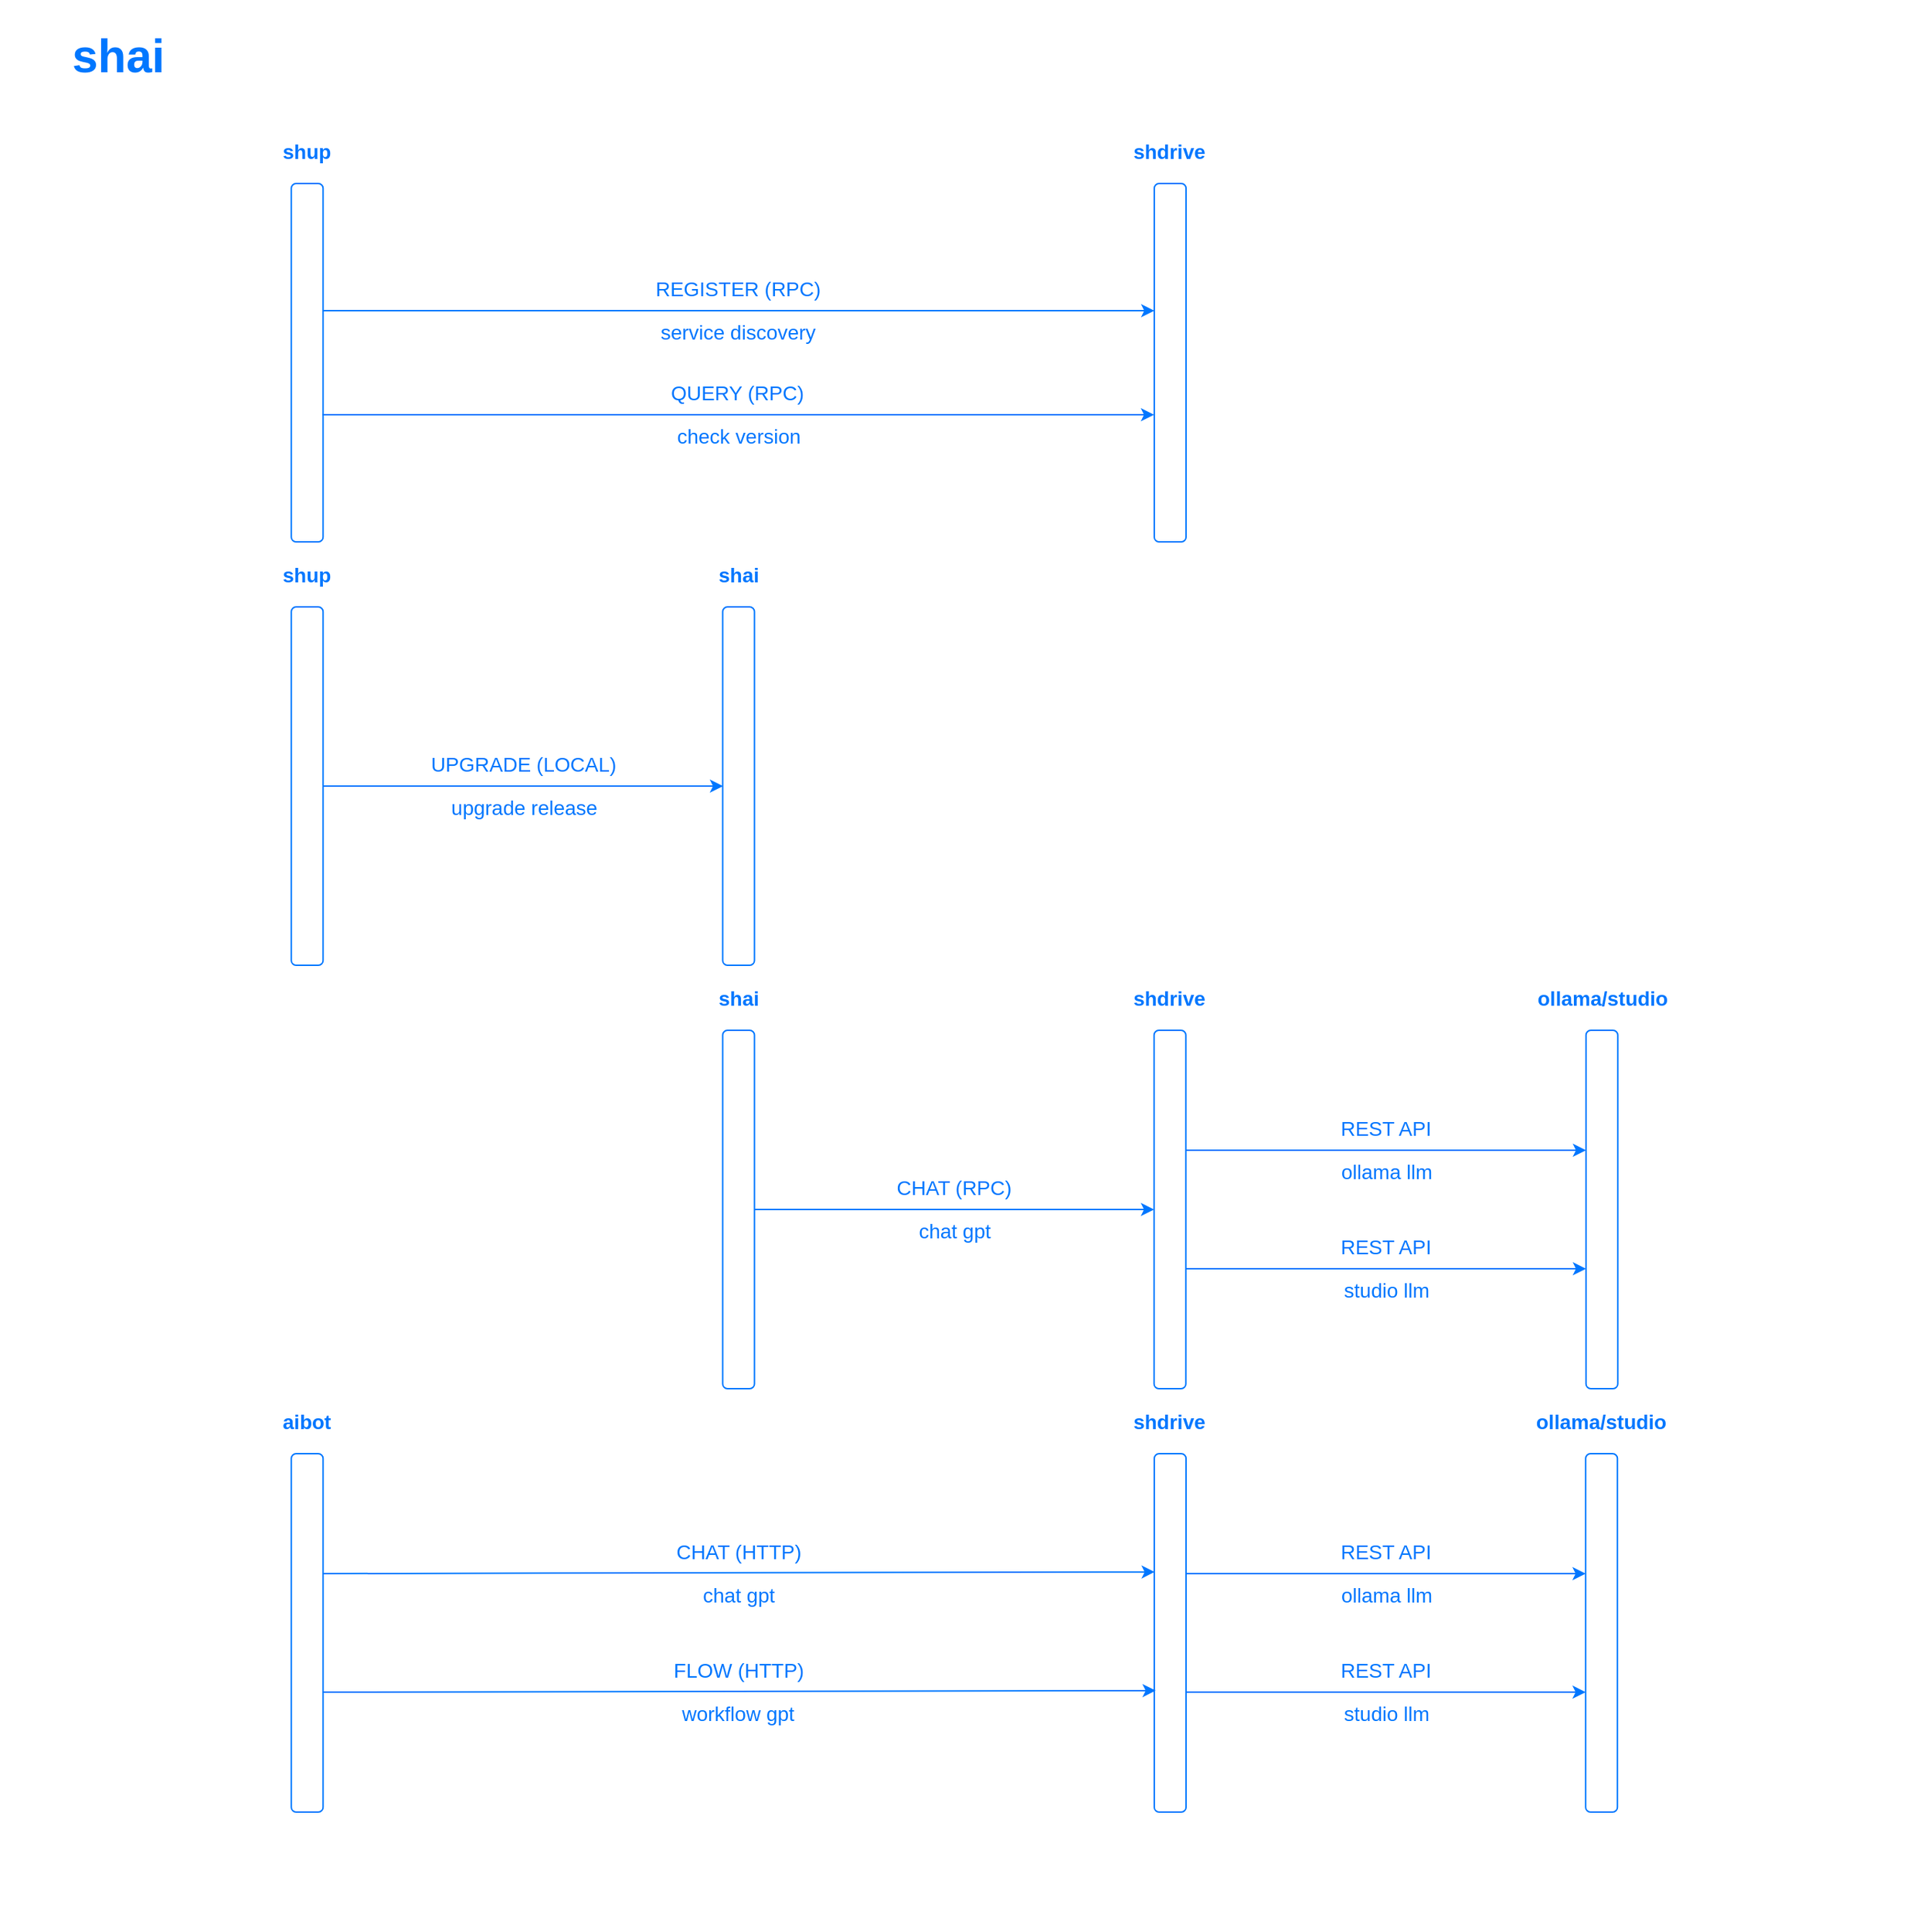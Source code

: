 <mxfile scale="2" border="0">
    <diagram id="lRwunp---gVruRk167lT" name="Page-1">
        <mxGraphModel dx="2340" dy="-1" grid="0" gridSize="10" guides="1" tooltips="1" connect="1" arrows="1" fold="1" page="1" pageScale="1" pageWidth="850" pageHeight="1100" math="0" shadow="0">
            <root>
                <mxCell id="0"/>
                <mxCell id="1" parent="0"/>
                <mxCell id="4" value="" style="rounded=0;whiteSpace=wrap;html=1;strokeColor=none;fillColor=#FFFFFF;" parent="1" vertex="1">
                    <mxGeometry x="-17" y="1176" width="1326" height="1336" as="geometry"/>
                </mxCell>
                <mxCell id="28" value="&lt;font color=&quot;#0077ff&quot; style=&quot;&quot;&gt;&lt;br&gt;&lt;/font&gt;" style="rounded=1;whiteSpace=wrap;html=1;strokeColor=#0077FF;fillColor=none;shadow=0;" parent="1" vertex="1">
                    <mxGeometry x="184.65" y="1596" width="22" height="248" as="geometry"/>
                </mxCell>
                <mxCell id="43" value="shai" style="text;html=1;strokeColor=none;fillColor=none;align=center;verticalAlign=middle;whiteSpace=wrap;rounded=0;fontSize=32;fontStyle=1;fontColor=#0077FF;" parent="1" vertex="1">
                    <mxGeometry y="1176" width="130" height="77.5" as="geometry"/>
                </mxCell>
                <mxCell id="89" value="&lt;font color=&quot;#0077ff&quot; style=&quot;&quot;&gt;&lt;br&gt;&lt;/font&gt;" style="rounded=1;whiteSpace=wrap;html=1;strokeColor=#0077FF;fillColor=none;shadow=0;" parent="1" vertex="1">
                    <mxGeometry x="483.26" y="1596" width="22" height="248" as="geometry"/>
                </mxCell>
                <mxCell id="100" value="" style="endArrow=classic;html=1;fontSize=14;fontColor=#0077FF;exitX=1;exitY=0.5;exitDx=0;exitDy=0;strokeColor=#0077FF;entryX=0;entryY=0.5;entryDx=0;entryDy=0;" parent="1" edge="1">
                    <mxGeometry width="50" height="50" relative="1" as="geometry">
                        <mxPoint x="206.41" y="1391" as="sourcePoint"/>
                        <mxPoint x="782.02" y="1391" as="targetPoint"/>
                    </mxGeometry>
                </mxCell>
                <mxCell id="101" value="&lt;span style=&quot;color: rgb(0, 119, 255); font-size: 14px;&quot;&gt;REGISTER (RPC)&lt;/span&gt;" style="text;html=1;strokeColor=none;fillColor=none;align=center;verticalAlign=middle;whiteSpace=wrap;rounded=0;" parent="1" vertex="1">
                    <mxGeometry x="429.26" y="1361" width="130.01" height="30" as="geometry"/>
                </mxCell>
                <mxCell id="103" value="&lt;font color=&quot;#0077ff&quot;&gt;&lt;span style=&quot;font-size: 14px;&quot;&gt;service discovery&lt;/span&gt;&lt;/font&gt;" style="text;html=1;strokeColor=none;fillColor=none;align=center;verticalAlign=middle;whiteSpace=wrap;rounded=0;" parent="1" vertex="1">
                    <mxGeometry x="435.32" y="1391" width="117.89" height="30" as="geometry"/>
                </mxCell>
                <mxCell id="106" value="" style="endArrow=classic;html=1;fontSize=14;fontColor=#0077FF;exitX=1;exitY=0.5;exitDx=0;exitDy=0;strokeColor=#0077FF;entryX=0.011;entryY=0.121;entryDx=0;entryDy=0;entryPerimeter=0;" parent="1" edge="1">
                    <mxGeometry width="50" height="50" relative="1" as="geometry">
                        <mxPoint x="206.65" y="1720" as="sourcePoint"/>
                        <mxPoint x="483.502" y="1720.008" as="targetPoint"/>
                    </mxGeometry>
                </mxCell>
                <mxCell id="107" value="&lt;span style=&quot;color: rgb(0, 119, 255); font-size: 14px;&quot;&gt;UPGRADE (LOCAL)&lt;/span&gt;" style="text;html=1;strokeColor=none;fillColor=none;align=center;verticalAlign=middle;whiteSpace=wrap;rounded=0;" parent="1" vertex="1">
                    <mxGeometry x="276.84" y="1690" width="137.37" height="30" as="geometry"/>
                </mxCell>
                <mxCell id="108" value="&lt;span style=&quot;color: rgb(0, 119, 255); font-size: 14px;&quot;&gt;upgrade release&lt;/span&gt;" style="text;html=1;strokeColor=none;fillColor=none;align=center;verticalAlign=middle;whiteSpace=wrap;rounded=0;" parent="1" vertex="1">
                    <mxGeometry x="292.77" y="1720" width="105.5" height="30" as="geometry"/>
                </mxCell>
                <mxCell id="115" value="&lt;font color=&quot;#0077ff&quot; style=&quot;&quot;&gt;&lt;br&gt;&lt;/font&gt;" style="rounded=1;whiteSpace=wrap;html=1;strokeColor=#0077FF;fillColor=none;shadow=0;" parent="1" vertex="1">
                    <mxGeometry x="483.26" y="1889" width="22" height="248" as="geometry"/>
                </mxCell>
                <mxCell id="117" value="&lt;font color=&quot;#0077ff&quot; style=&quot;&quot;&gt;&lt;br&gt;&lt;/font&gt;" style="rounded=1;whiteSpace=wrap;html=1;strokeColor=#0077FF;fillColor=none;shadow=0;" parent="1" vertex="1">
                    <mxGeometry x="781.87" y="1889" width="22" height="248" as="geometry"/>
                </mxCell>
                <mxCell id="119" value="" style="endArrow=classic;html=1;fontSize=14;fontColor=#0077FF;exitX=1;exitY=0.5;exitDx=0;exitDy=0;strokeColor=#0077FF;entryX=0.011;entryY=0.121;entryDx=0;entryDy=0;entryPerimeter=0;" parent="1" edge="1">
                    <mxGeometry width="50" height="50" relative="1" as="geometry">
                        <mxPoint x="505.02" y="2013" as="sourcePoint"/>
                        <mxPoint x="781.872" y="2013.008" as="targetPoint"/>
                    </mxGeometry>
                </mxCell>
                <mxCell id="120" value="&lt;span style=&quot;color: rgb(0, 119, 255); font-size: 14px;&quot;&gt;CHAT (RPC)&lt;/span&gt;" style="text;html=1;strokeColor=none;fillColor=none;align=center;verticalAlign=middle;whiteSpace=wrap;rounded=0;" parent="1" vertex="1">
                    <mxGeometry x="592.27" y="1983" width="103.24" height="30" as="geometry"/>
                </mxCell>
                <mxCell id="121" value="&lt;span style=&quot;color: rgb(0, 119, 255); font-size: 14px;&quot;&gt;chat gpt&lt;/span&gt;" style="text;html=1;strokeColor=none;fillColor=none;align=center;verticalAlign=middle;whiteSpace=wrap;rounded=0;" parent="1" vertex="1">
                    <mxGeometry x="587.82" y="2013" width="112.13" height="30" as="geometry"/>
                </mxCell>
                <mxCell id="141" value="&lt;font color=&quot;#0077ff&quot; style=&quot;&quot;&gt;&lt;br&gt;&lt;/font&gt;" style="rounded=1;whiteSpace=wrap;html=1;strokeColor=#0077FF;fillColor=none;shadow=0;" parent="1" vertex="1">
                    <mxGeometry x="782.02" y="2182" width="22" height="248" as="geometry"/>
                </mxCell>
                <mxCell id="142" value="&lt;font color=&quot;#0077ff&quot; style=&quot;&quot;&gt;&lt;br&gt;&lt;/font&gt;" style="rounded=1;whiteSpace=wrap;html=1;strokeColor=#0077FF;fillColor=none;shadow=0;" parent="1" vertex="1">
                    <mxGeometry x="1080.63" y="2182" width="22" height="248" as="geometry"/>
                </mxCell>
                <mxCell id="143" value="ollama/studio" style="text;html=1;strokeColor=none;fillColor=none;align=center;verticalAlign=middle;whiteSpace=wrap;rounded=0;fontStyle=1;dashed=1;fontColor=#0077FF;fontSize=14;" parent="1" vertex="1">
                    <mxGeometry x="1041.32" y="2137" width="100.63" height="45" as="geometry"/>
                </mxCell>
                <mxCell id="144" value="" style="endArrow=classic;html=1;fontSize=14;fontColor=#0077FF;exitX=1;exitY=0.5;exitDx=0;exitDy=0;strokeColor=#0077FF;entryX=0.011;entryY=0.121;entryDx=0;entryDy=0;entryPerimeter=0;" parent="1" edge="1">
                    <mxGeometry width="50" height="50" relative="1" as="geometry">
                        <mxPoint x="803.78" y="2265" as="sourcePoint"/>
                        <mxPoint x="1080.632" y="2265.008" as="targetPoint"/>
                    </mxGeometry>
                </mxCell>
                <mxCell id="145" value="&lt;span style=&quot;color: rgb(0, 119, 255); font-size: 14px;&quot;&gt;REST API&lt;/span&gt;" style="text;html=1;strokeColor=none;fillColor=none;align=center;verticalAlign=middle;whiteSpace=wrap;rounded=0;" parent="1" vertex="1">
                    <mxGeometry x="891.03" y="2235" width="103.24" height="30" as="geometry"/>
                </mxCell>
                <mxCell id="146" value="&lt;span style=&quot;color: rgb(0, 119, 255); font-size: 14px;&quot;&gt;ollama llm&lt;/span&gt;" style="text;html=1;strokeColor=none;fillColor=none;align=center;verticalAlign=middle;whiteSpace=wrap;rounded=0;" parent="1" vertex="1">
                    <mxGeometry x="886.58" y="2265" width="112.13" height="30" as="geometry"/>
                </mxCell>
                <mxCell id="147" value="" style="endArrow=classic;html=1;fontSize=14;fontColor=#0077FF;exitX=1;exitY=0.5;exitDx=0;exitDy=0;strokeColor=#0077FF;entryX=0.011;entryY=0.121;entryDx=0;entryDy=0;entryPerimeter=0;" parent="1" edge="1">
                    <mxGeometry width="50" height="50" relative="1" as="geometry">
                        <mxPoint x="803.78" y="2347" as="sourcePoint"/>
                        <mxPoint x="1080.632" y="2347.008" as="targetPoint"/>
                    </mxGeometry>
                </mxCell>
                <mxCell id="148" value="&lt;span style=&quot;color: rgb(0, 119, 255); font-size: 14px;&quot;&gt;REST API&lt;/span&gt;" style="text;html=1;strokeColor=none;fillColor=none;align=center;verticalAlign=middle;whiteSpace=wrap;rounded=0;" parent="1" vertex="1">
                    <mxGeometry x="873.97" y="2317" width="137.37" height="30" as="geometry"/>
                </mxCell>
                <mxCell id="149" value="&lt;span style=&quot;color: rgb(0, 119, 255); font-size: 14px;&quot;&gt;studio llm&lt;/span&gt;" style="text;html=1;strokeColor=none;fillColor=none;align=center;verticalAlign=middle;whiteSpace=wrap;rounded=0;" parent="1" vertex="1">
                    <mxGeometry x="889.9" y="2347" width="105.5" height="30" as="geometry"/>
                </mxCell>
                <mxCell id="157" value="&lt;font color=&quot;#0077ff&quot; style=&quot;&quot;&gt;&lt;br&gt;&lt;/font&gt;" style="rounded=1;whiteSpace=wrap;html=1;strokeColor=#0077FF;fillColor=none;shadow=0;" parent="1" vertex="1">
                    <mxGeometry x="184.65" y="2182" width="22" height="248" as="geometry"/>
                </mxCell>
                <mxCell id="158" value="aibot" style="text;html=1;strokeColor=none;fillColor=none;align=center;verticalAlign=middle;whiteSpace=wrap;rounded=0;fontStyle=1;dashed=1;fontColor=#0077FF;fontSize=14;" parent="1" vertex="1">
                    <mxGeometry x="150.04" y="2137" width="91.22" height="45" as="geometry"/>
                </mxCell>
                <mxCell id="161" value="" style="endArrow=classic;html=1;fontSize=14;fontColor=#0077FF;exitX=1;exitY=0.5;exitDx=0;exitDy=0;strokeColor=#0077FF;entryX=0.013;entryY=0.33;entryDx=0;entryDy=0;entryPerimeter=0;" parent="1" target="141" edge="1">
                    <mxGeometry width="50" height="50" relative="1" as="geometry">
                        <mxPoint x="206.41" y="2265" as="sourcePoint"/>
                        <mxPoint x="483.262" y="2265.008" as="targetPoint"/>
                    </mxGeometry>
                </mxCell>
                <mxCell id="162" value="&lt;span style=&quot;color: rgb(0, 119, 255); font-size: 14px;&quot;&gt;CHAT (HTTP)&lt;/span&gt;" style="text;html=1;strokeColor=none;fillColor=none;align=center;verticalAlign=middle;whiteSpace=wrap;rounded=0;" parent="1" vertex="1">
                    <mxGeometry x="442.64" y="2235" width="103.24" height="30" as="geometry"/>
                </mxCell>
                <mxCell id="163" value="&lt;span style=&quot;color: rgb(0, 119, 255); font-size: 14px;&quot;&gt;chat gpt&lt;/span&gt;" style="text;html=1;strokeColor=none;fillColor=none;align=center;verticalAlign=middle;whiteSpace=wrap;rounded=0;" parent="1" vertex="1">
                    <mxGeometry x="422.72" y="2265" width="143.08" height="30" as="geometry"/>
                </mxCell>
                <mxCell id="164" value="" style="endArrow=classic;html=1;fontSize=14;fontColor=#0077FF;exitX=1;exitY=0.5;exitDx=0;exitDy=0;strokeColor=#0077FF;entryX=0.044;entryY=0.661;entryDx=0;entryDy=0;entryPerimeter=0;" parent="1" target="141" edge="1">
                    <mxGeometry width="50" height="50" relative="1" as="geometry">
                        <mxPoint x="206.41" y="2347" as="sourcePoint"/>
                        <mxPoint x="776.65" y="2347" as="targetPoint"/>
                    </mxGeometry>
                </mxCell>
                <mxCell id="165" value="&lt;span style=&quot;color: rgb(0, 119, 255); font-size: 14px;&quot;&gt;FLOW (HTTP)&lt;/span&gt;" style="text;html=1;strokeColor=none;fillColor=none;align=center;verticalAlign=middle;whiteSpace=wrap;rounded=0;" parent="1" vertex="1">
                    <mxGeometry x="414.56" y="2317" width="159.39" height="30" as="geometry"/>
                </mxCell>
                <mxCell id="166" value="&lt;span style=&quot;color: rgb(0, 119, 255); font-size: 14px;&quot;&gt;workflow gpt&lt;/span&gt;" style="text;html=1;strokeColor=none;fillColor=none;align=center;verticalAlign=middle;whiteSpace=wrap;rounded=0;" parent="1" vertex="1">
                    <mxGeometry x="422.03" y="2347" width="144.46" height="30" as="geometry"/>
                </mxCell>
                <mxCell id="167" value="&lt;font color=&quot;#0077ff&quot; style=&quot;&quot;&gt;&lt;br&gt;&lt;/font&gt;" style="rounded=1;whiteSpace=wrap;html=1;strokeColor=#0077FF;fillColor=none;shadow=0;" parent="1" vertex="1">
                    <mxGeometry x="782.02" y="1303" width="22" height="248" as="geometry"/>
                </mxCell>
                <mxCell id="168" value="shdrive" style="text;html=1;strokeColor=none;fillColor=none;align=center;verticalAlign=middle;whiteSpace=wrap;rounded=0;fontStyle=1;dashed=1;fontColor=#0077FF;fontSize=14;" parent="1" vertex="1">
                    <mxGeometry x="747.41" y="1258" width="91.22" height="45" as="geometry"/>
                </mxCell>
                <mxCell id="169" value="&lt;font color=&quot;#0077ff&quot; style=&quot;&quot;&gt;&lt;br&gt;&lt;/font&gt;" style="rounded=1;whiteSpace=wrap;html=1;strokeColor=#0077FF;fillColor=none;shadow=0;" parent="1" vertex="1">
                    <mxGeometry x="184.65" y="1303" width="22" height="248" as="geometry"/>
                </mxCell>
                <mxCell id="170" value="shup" style="text;html=1;strokeColor=none;fillColor=none;align=center;verticalAlign=middle;whiteSpace=wrap;rounded=0;fontStyle=1;dashed=1;fontColor=#0077FF;fontSize=14;" parent="1" vertex="1">
                    <mxGeometry x="150.04" y="1258" width="91.22" height="45" as="geometry"/>
                </mxCell>
                <mxCell id="172" value="shai" style="text;html=1;strokeColor=none;fillColor=none;align=center;verticalAlign=middle;whiteSpace=wrap;rounded=0;fontStyle=1;dashed=1;fontColor=#0077FF;fontSize=14;" parent="1" vertex="1">
                    <mxGeometry x="448.65" y="1551" width="91.22" height="45" as="geometry"/>
                </mxCell>
                <mxCell id="173" value="" style="endArrow=classic;html=1;fontSize=14;fontColor=#0077FF;exitX=1;exitY=0.5;exitDx=0;exitDy=0;strokeColor=#0077FF;entryX=0;entryY=0.5;entryDx=0;entryDy=0;" parent="1" edge="1">
                    <mxGeometry width="50" height="50" relative="1" as="geometry">
                        <mxPoint x="206.26" y="1463" as="sourcePoint"/>
                        <mxPoint x="781.87" y="1463" as="targetPoint"/>
                    </mxGeometry>
                </mxCell>
                <mxCell id="174" value="&lt;span style=&quot;color: rgb(0, 119, 255); font-size: 14px;&quot;&gt;QUERY (RPC)&lt;/span&gt;" style="text;html=1;strokeColor=none;fillColor=none;align=center;verticalAlign=middle;whiteSpace=wrap;rounded=0;" parent="1" vertex="1">
                    <mxGeometry x="442.49" y="1433" width="103.24" height="30" as="geometry"/>
                </mxCell>
                <mxCell id="175" value="&lt;span style=&quot;color: rgb(0, 119, 255); font-size: 14px;&quot;&gt;check version&lt;/span&gt;" style="text;html=1;strokeColor=none;fillColor=none;align=center;verticalAlign=middle;whiteSpace=wrap;rounded=0;" parent="1" vertex="1">
                    <mxGeometry x="446.61" y="1463" width="95" height="30" as="geometry"/>
                </mxCell>
                <mxCell id="177" value="shai" style="text;html=1;strokeColor=none;fillColor=none;align=center;verticalAlign=middle;whiteSpace=wrap;rounded=0;fontStyle=1;dashed=1;fontColor=#0077FF;fontSize=14;" parent="1" vertex="1">
                    <mxGeometry x="448.65" y="1844" width="91.22" height="45" as="geometry"/>
                </mxCell>
                <mxCell id="178" value="shdrive" style="text;html=1;strokeColor=none;fillColor=none;align=center;verticalAlign=middle;whiteSpace=wrap;rounded=0;fontStyle=1;dashed=1;fontColor=#0077FF;fontSize=14;" parent="1" vertex="1">
                    <mxGeometry x="747.41" y="1844" width="91.22" height="45" as="geometry"/>
                </mxCell>
                <mxCell id="179" value="shup" style="text;html=1;strokeColor=none;fillColor=none;align=center;verticalAlign=middle;whiteSpace=wrap;rounded=0;fontStyle=1;dashed=1;fontColor=#0077FF;fontSize=14;" parent="1" vertex="1">
                    <mxGeometry x="150.04" y="1551" width="91.22" height="45" as="geometry"/>
                </mxCell>
                <mxCell id="180" value="shdrive" style="text;html=1;strokeColor=none;fillColor=none;align=center;verticalAlign=middle;whiteSpace=wrap;rounded=0;fontStyle=1;dashed=1;fontColor=#0077FF;fontSize=14;" parent="1" vertex="1">
                    <mxGeometry x="747.41" y="2137" width="91.22" height="45" as="geometry"/>
                </mxCell>
                <mxCell id="181" value="&lt;font color=&quot;#0077ff&quot; style=&quot;&quot;&gt;&lt;br&gt;&lt;/font&gt;" style="rounded=1;whiteSpace=wrap;html=1;strokeColor=#0077FF;fillColor=none;shadow=0;" vertex="1" parent="1">
                    <mxGeometry x="1080.87" y="1889" width="22" height="248" as="geometry"/>
                </mxCell>
                <mxCell id="182" value="ollama/studio" style="text;html=1;strokeColor=none;fillColor=none;align=center;verticalAlign=middle;whiteSpace=wrap;rounded=0;fontStyle=1;dashed=1;fontColor=#0077FF;fontSize=14;" vertex="1" parent="1">
                    <mxGeometry x="1041.56" y="1844" width="100.63" height="45" as="geometry"/>
                </mxCell>
                <mxCell id="183" value="" style="endArrow=classic;html=1;fontSize=14;fontColor=#0077FF;exitX=1;exitY=0.5;exitDx=0;exitDy=0;strokeColor=#0077FF;entryX=0.011;entryY=0.121;entryDx=0;entryDy=0;entryPerimeter=0;" edge="1" parent="1">
                    <mxGeometry width="50" height="50" relative="1" as="geometry">
                        <mxPoint x="804.02" y="1972" as="sourcePoint"/>
                        <mxPoint x="1080.872" y="1972.008" as="targetPoint"/>
                    </mxGeometry>
                </mxCell>
                <mxCell id="184" value="&lt;span style=&quot;color: rgb(0, 119, 255); font-size: 14px;&quot;&gt;REST API&lt;/span&gt;" style="text;html=1;strokeColor=none;fillColor=none;align=center;verticalAlign=middle;whiteSpace=wrap;rounded=0;" vertex="1" parent="1">
                    <mxGeometry x="891.27" y="1942" width="103.24" height="30" as="geometry"/>
                </mxCell>
                <mxCell id="185" value="&lt;span style=&quot;color: rgb(0, 119, 255); font-size: 14px;&quot;&gt;ollama llm&lt;/span&gt;" style="text;html=1;strokeColor=none;fillColor=none;align=center;verticalAlign=middle;whiteSpace=wrap;rounded=0;" vertex="1" parent="1">
                    <mxGeometry x="886.82" y="1972" width="112.13" height="30" as="geometry"/>
                </mxCell>
                <mxCell id="186" value="" style="endArrow=classic;html=1;fontSize=14;fontColor=#0077FF;exitX=1;exitY=0.5;exitDx=0;exitDy=0;strokeColor=#0077FF;entryX=0.011;entryY=0.121;entryDx=0;entryDy=0;entryPerimeter=0;" edge="1" parent="1">
                    <mxGeometry width="50" height="50" relative="1" as="geometry">
                        <mxPoint x="804.02" y="2054" as="sourcePoint"/>
                        <mxPoint x="1080.872" y="2054.008" as="targetPoint"/>
                    </mxGeometry>
                </mxCell>
                <mxCell id="187" value="&lt;span style=&quot;color: rgb(0, 119, 255); font-size: 14px;&quot;&gt;REST API&lt;/span&gt;" style="text;html=1;strokeColor=none;fillColor=none;align=center;verticalAlign=middle;whiteSpace=wrap;rounded=0;" vertex="1" parent="1">
                    <mxGeometry x="874.21" y="2024" width="137.37" height="30" as="geometry"/>
                </mxCell>
                <mxCell id="188" value="&lt;span style=&quot;color: rgb(0, 119, 255); font-size: 14px;&quot;&gt;studio llm&lt;/span&gt;" style="text;html=1;strokeColor=none;fillColor=none;align=center;verticalAlign=middle;whiteSpace=wrap;rounded=0;" vertex="1" parent="1">
                    <mxGeometry x="890.14" y="2054" width="105.5" height="30" as="geometry"/>
                </mxCell>
            </root>
        </mxGraphModel>
    </diagram>
</mxfile>